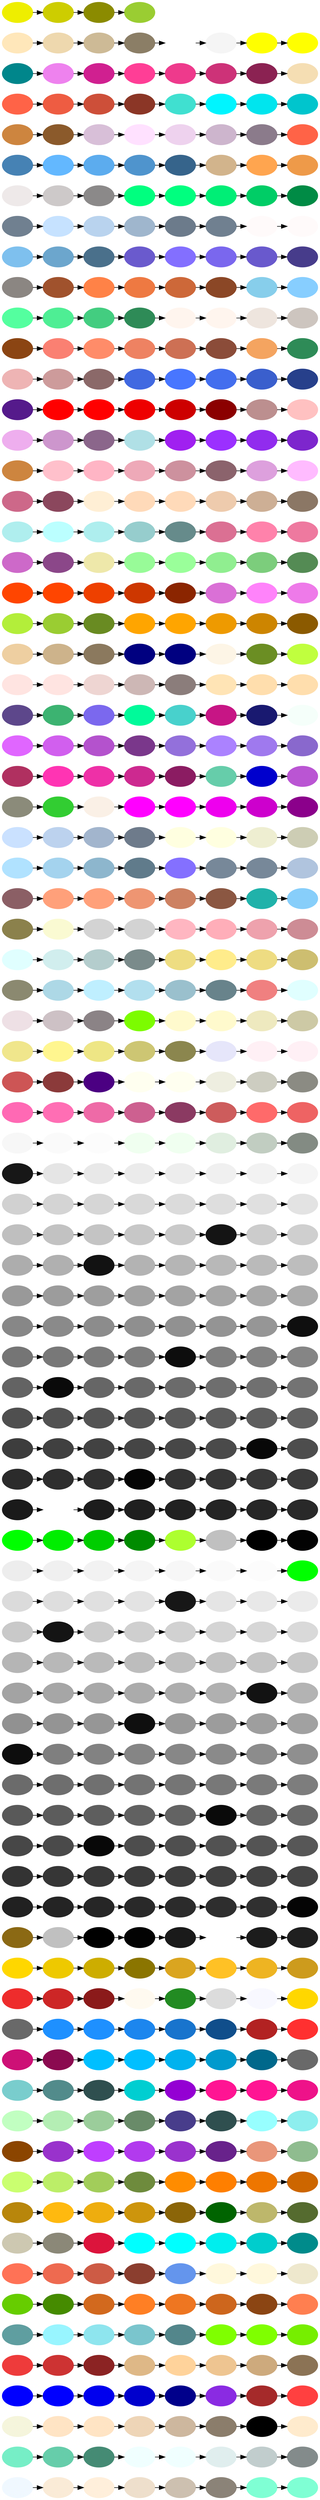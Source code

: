 digraph "colors" {
	graph [	rankdir = LR,
		ranksep = "0.25" ];
	node [	label = "\N",
		width = "0.75",
		height = "0.5",
		style = filled ];
	graph [lp= "279,0"];
	graph [bb= "0,0,558,4410"];
	node1 [label="", height="0.50", tip=aliceblue, color=aliceblue, pos="27,18"];
	node2 [label="", height="0.50", tip=antiquewhite, color=antiquewhite, pos="99,18"];
	node3 [label="", height="0.50", tip=antiquewhite1, color=antiquewhite1, pos="171,18"];
	node4 [label="", height="0.50", tip=antiquewhite2, color=antiquewhite2, pos="243,18"];
	node5 [label="", height="0.50", tip=antiquewhite3, color=antiquewhite3, pos="315,18"];
	node6 [label="", height="0.50", tip=antiquewhite4, color=antiquewhite4, pos="387,18"];
	node7 [label="", height="0.50", tip=aquamarine, color=aquamarine, pos="459,18"];
	node8 [label="", height="0.50", tip=aquamarine1, color=aquamarine1, pos="531,18"];
	node9 [label="", height="0.50", tip=aquamarine2, color=aquamarine2, pos="27,72"];
	node10 [label="", height="0.50", tip=aquamarine3, color=aquamarine3, pos="99,72"];
	node11 [label="", height="0.50", tip=aquamarine4, color=aquamarine4, pos="171,72"];
	node12 [label="", height="0.50", tip=azure, color=azure, pos="243,72"];
	node13 [label="", height="0.50", tip=azure1, color=azure1, pos="315,72"];
	node14 [label="", height="0.50", tip=azure2, color=azure2, pos="387,72"];
	node15 [label="", height="0.50", tip=azure3, color=azure3, pos="459,72"];
	node16 [label="", height="0.50", tip=azure4, color=azure4, pos="531,72"];
	node17 [label="", height="0.50", tip=beige, color=beige, pos="27,126"];
	node18 [label="", height="0.50", tip=bisque, color=bisque, pos="99,126"];
	node19 [label="", height="0.50", tip=bisque1, color=bisque1, pos="171,126"];
	node20 [label="", height="0.50", tip=bisque2, color=bisque2, pos="243,126"];
	node21 [label="", height="0.50", tip=bisque3, color=bisque3, pos="315,126"];
	node22 [label="", height="0.50", tip=bisque4, color=bisque4, pos="387,126"];
	node23 [label="", height="0.50", tip=black, color=black, pos="459,126"];
	node24 [label="", height="0.50", tip=blanchedalmond, color=blanchedalmond, pos="531,126"];
	node25 [label="", height="0.50", tip=blue, color=blue, pos="27,180"];
	node26 [label="", height="0.50", tip=blue1, color=blue1, pos="99,180"];
	node27 [label="", height="0.50", tip=blue2, color=blue2, pos="171,180"];
	node28 [label="", height="0.50", tip=blue3, color=blue3, pos="243,180"];
	node29 [label="", height="0.50", tip=blue4, color=blue4, pos="315,180"];
	node30 [label="", height="0.50", tip=blueviolet, color=blueviolet, pos="387,180"];
	node31 [label="", height="0.50", tip=brown, color=brown, pos="459,180"];
	node32 [label="", height="0.50", tip=brown1, color=brown1, pos="531,180"];
	node33 [label="", height="0.50", tip=brown2, color=brown2, pos="27,234"];
	node34 [label="", height="0.50", tip=brown3, color=brown3, pos="99,234"];
	node35 [label="", height="0.50", tip=brown4, color=brown4, pos="171,234"];
	node36 [label="", height="0.50", tip=burlywood, color=burlywood, pos="243,234"];
	node37 [label="", height="0.50", tip=burlywood1, color=burlywood1, pos="315,234"];
	node38 [label="", height="0.50", tip=burlywood2, color=burlywood2, pos="387,234"];
	node39 [label="", height="0.50", tip=burlywood3, color=burlywood3, pos="459,234"];
	node40 [label="", height="0.50", tip=burlywood4, color=burlywood4, pos="531,234"];
	node41 [label="", height="0.50", tip=cadetblue, color=cadetblue, pos="27,288"];
	node42 [label="", height="0.50", tip=cadetblue1, color=cadetblue1, pos="99,288"];
	node43 [label="", height="0.50", tip=cadetblue2, color=cadetblue2, pos="171,288"];
	node44 [label="", height="0.50", tip=cadetblue3, color=cadetblue3, pos="243,288"];
	node45 [label="", height="0.50", tip=cadetblue4, color=cadetblue4, pos="315,288"];
	node46 [label="", height="0.50", tip=chartreuse, color=chartreuse, pos="387,288"];
	node47 [label="", height="0.50", tip=chartreuse1, color=chartreuse1, pos="459,288"];
	node48 [label="", height="0.50", tip=chartreuse2, color=chartreuse2, pos="531,288"];
	node49 [label="", height="0.50", tip=chartreuse3, color=chartreuse3, pos="27,342"];
	node50 [label="", height="0.50", tip=chartreuse4, color=chartreuse4, pos="99,342"];
	node51 [label="", height="0.50", tip=chocolate, color=chocolate, pos="171,342"];
	node52 [label="", height="0.50", tip=chocolate1, color=chocolate1, pos="243,342"];
	node53 [label="", height="0.50", tip=chocolate2, color=chocolate2, pos="315,342"];
	node54 [label="", height="0.50", tip=chocolate3, color=chocolate3, pos="387,342"];
	node55 [label="", height="0.50", tip=chocolate4, color=chocolate4, pos="459,342"];
	node56 [label="", height="0.50", tip=coral, color=coral, pos="531,342"];
	node57 [label="", height="0.50", tip=coral1, color=coral1, pos="27,396"];
	node58 [label="", height="0.50", tip=coral2, color=coral2, pos="99,396"];
	node59 [label="", height="0.50", tip=coral3, color=coral3, pos="171,396"];
	node60 [label="", height="0.50", tip=coral4, color=coral4, pos="243,396"];
	node61 [label="", height="0.50", tip=cornflowerblue, color=cornflowerblue, pos="315,396"];
	node62 [label="", height="0.50", tip=cornsilk, color=cornsilk, pos="387,396"];
	node63 [label="", height="0.50", tip=cornsilk1, color=cornsilk1, pos="459,396"];
	node64 [label="", height="0.50", tip=cornsilk2, color=cornsilk2, pos="531,396"];
	node65 [label="", height="0.50", tip=cornsilk3, color=cornsilk3, pos="27,450"];
	node66 [label="", height="0.50", tip=cornsilk4, color=cornsilk4, pos="99,450"];
	node67 [label="", height="0.50", tip=crimson, color=crimson, pos="171,450"];
	node68 [label="", height="0.50", tip=cyan, color=cyan, pos="243,450"];
	node69 [label="", height="0.50", tip=cyan1, color=cyan1, pos="315,450"];
	node70 [label="", height="0.50", tip=cyan2, color=cyan2, pos="387,450"];
	node71 [label="", height="0.50", tip=cyan3, color=cyan3, pos="459,450"];
	node72 [label="", height="0.50", tip=cyan4, color=cyan4, pos="531,450"];
	node73 [label="", height="0.50", tip=darkgoldenrod, color=darkgoldenrod, pos="27,504"];
	node74 [label="", height="0.50", tip=darkgoldenrod1, color=darkgoldenrod1, pos="99,504"];
	node75 [label="", height="0.50", tip=darkgoldenrod2, color=darkgoldenrod2, pos="171,504"];
	node76 [label="", height="0.50", tip=darkgoldenrod3, color=darkgoldenrod3, pos="243,504"];
	node77 [label="", height="0.50", tip=darkgoldenrod4, color=darkgoldenrod4, pos="315,504"];
	node78 [label="", height="0.50", tip=darkgreen, color=darkgreen, pos="387,504"];
	node79 [label="", height="0.50", tip=darkkhaki, color=darkkhaki, pos="459,504"];
	node80 [label="", height="0.50", tip=darkolivegreen, color=darkolivegreen, pos="531,504"];
	node81 [label="", height="0.50", tip=darkolivegreen1, color=darkolivegreen1, pos="27,558"];
	node82 [label="", height="0.50", tip=darkolivegreen2, color=darkolivegreen2, pos="99,558"];
	node83 [label="", height="0.50", tip=darkolivegreen3, color=darkolivegreen3, pos="171,558"];
	node84 [label="", height="0.50", tip=darkolivegreen4, color=darkolivegreen4, pos="243,558"];
	node85 [label="", height="0.50", tip=darkorange, color=darkorange, pos="315,558"];
	node86 [label="", height="0.50", tip=darkorange1, color=darkorange1, pos="387,558"];
	node87 [label="", height="0.50", tip=darkorange2, color=darkorange2, pos="459,558"];
	node88 [label="", height="0.50", tip=darkorange3, color=darkorange3, pos="531,558"];
	node89 [label="", height="0.50", tip=darkorange4, color=darkorange4, pos="27,612"];
	node90 [label="", height="0.50", tip=darkorchid, color=darkorchid, pos="99,612"];
	node91 [label="", height="0.50", tip=darkorchid1, color=darkorchid1, pos="171,612"];
	node92 [label="", height="0.50", tip=darkorchid2, color=darkorchid2, pos="243,612"];
	node93 [label="", height="0.50", tip=darkorchid3, color=darkorchid3, pos="315,612"];
	node94 [label="", height="0.50", tip=darkorchid4, color=darkorchid4, pos="387,612"];
	node95 [label="", height="0.50", tip=darksalmon, color=darksalmon, pos="459,612"];
	node96 [label="", height="0.50", tip=darkseagreen, color=darkseagreen, pos="531,612"];
	node97 [label="", height="0.50", tip=darkseagreen1, color=darkseagreen1, pos="27,666"];
	node98 [label="", height="0.50", tip=darkseagreen2, color=darkseagreen2, pos="99,666"];
	node99 [label="", height="0.50", tip=darkseagreen3, color=darkseagreen3, pos="171,666"];
	node100 [label="", height="0.50", tip=darkseagreen4, color=darkseagreen4, pos="243,666"];
	node101 [label="", height="0.50", tip=darkslateblue, color=darkslateblue, pos="315,666"];
	node102 [label="", height="0.50", tip=darkslategray, color=darkslategray, pos="387,666"];
	node103 [label="", height="0.50", tip=darkslategray1, color=darkslategray1, pos="459,666"];
	node104 [label="", height="0.50", tip=darkslategray2, color=darkslategray2, pos="531,666"];
	node105 [label="", height="0.50", tip=darkslategray3, color=darkslategray3, pos="27,720"];
	node106 [label="", height="0.50", tip=darkslategray4, color=darkslategray4, pos="99,720"];
	node107 [label="", height="0.50", tip=darkslategrey, color=darkslategrey, pos="171,720"];
	node108 [label="", height="0.50", tip=darkturquoise, color=darkturquoise, pos="243,720"];
	node109 [label="", height="0.50", tip=darkviolet, color=darkviolet, pos="315,720"];
	node110 [label="", height="0.50", tip=deeppink, color=deeppink, pos="387,720"];
	node111 [label="", height="0.50", tip=deeppink1, color=deeppink1, pos="459,720"];
	node112 [label="", height="0.50", tip=deeppink2, color=deeppink2, pos="531,720"];
	node113 [label="", height="0.50", tip=deeppink3, color=deeppink3, pos="27,774"];
	node114 [label="", height="0.50", tip=deeppink4, color=deeppink4, pos="99,774"];
	node115 [label="", height="0.50", tip=deepskyblue, color=deepskyblue, pos="171,774"];
	node116 [label="", height="0.50", tip=deepskyblue1, color=deepskyblue1, pos="243,774"];
	node117 [label="", height="0.50", tip=deepskyblue2, color=deepskyblue2, pos="315,774"];
	node118 [label="", height="0.50", tip=deepskyblue3, color=deepskyblue3, pos="387,774"];
	node119 [label="", height="0.50", tip=deepskyblue4, color=deepskyblue4, pos="459,774"];
	node120 [label="", height="0.50", tip=dimgray, color=dimgray, pos="531,774"];
	node121 [label="", height="0.50", tip=dimgrey, color=dimgrey, pos="27,828"];
	node122 [label="", height="0.50", tip=dodgerblue, color=dodgerblue, pos="99,828"];
	node123 [label="", height="0.50", tip=dodgerblue1, color=dodgerblue1, pos="171,828"];
	node124 [label="", height="0.50", tip=dodgerblue2, color=dodgerblue2, pos="243,828"];
	node125 [label="", height="0.50", tip=dodgerblue3, color=dodgerblue3, pos="315,828"];
	node126 [label="", height="0.50", tip=dodgerblue4, color=dodgerblue4, pos="387,828"];
	node127 [label="", height="0.50", tip=firebrick, color=firebrick, pos="459,828"];
	node128 [label="", height="0.50", tip=firebrick1, color=firebrick1, pos="531,828"];
	node129 [label="", height="0.50", tip=firebrick2, color=firebrick2, pos="27,882"];
	node130 [label="", height="0.50", tip=firebrick3, color=firebrick3, pos="99,882"];
	node131 [label="", height="0.50", tip=firebrick4, color=firebrick4, pos="171,882"];
	node132 [label="", height="0.50", tip=floralwhite, color=floralwhite, pos="243,882"];
	node133 [label="", height="0.50", tip=forestgreen, color=forestgreen, pos="315,882"];
	node134 [label="", height="0.50", tip=gainsboro, color=gainsboro, pos="387,882"];
	node135 [label="", height="0.50", tip=ghostwhite, color=ghostwhite, pos="459,882"];
	node136 [label="", height="0.50", tip=gold, color=gold, pos="531,882"];
	node137 [label="", height="0.50", tip=gold1, color=gold1, pos="27,936"];
	node138 [label="", height="0.50", tip=gold2, color=gold2, pos="99,936"];
	node139 [label="", height="0.50", tip=gold3, color=gold3, pos="171,936"];
	node140 [label="", height="0.50", tip=gold4, color=gold4, pos="243,936"];
	node141 [label="", height="0.50", tip=goldenrod, color=goldenrod, pos="315,936"];
	node142 [label="", height="0.50", tip=goldenrod1, color=goldenrod1, pos="387,936"];
	node143 [label="", height="0.50", tip=goldenrod2, color=goldenrod2, pos="459,936"];
	node144 [label="", height="0.50", tip=goldenrod3, color=goldenrod3, pos="531,936"];
	node145 [label="", height="0.50", tip=goldenrod4, color=goldenrod4, pos="27,990"];
	node146 [label="", height="0.50", tip=gray, color=gray, pos="99,990"];
	node147 [label="", height="0.50", tip=gray0, color=gray0, pos="171,990"];
	node148 [label="", height="0.50", tip=gray1, color=gray1, pos="243,990"];
	node149 [label="", height="0.50", tip=gray10, color=gray10, pos="315,990"];
	node150 [label="", height="0.50", tip=gray100, color=gray100, pos="387,990"];
	node151 [label="", height="0.50", tip=gray11, color=gray11, pos="459,990"];
	node152 [label="", height="0.50", tip=gray12, color=gray12, pos="531,990"];
	node153 [label="", height="0.50", tip=gray13, color=gray13, pos="27,1044"];
	node154 [label="", height="0.50", tip=gray14, color=gray14, pos="99,1044"];
	node155 [label="", height="0.50", tip=gray15, color=gray15, pos="171,1044"];
	node156 [label="", height="0.50", tip=gray16, color=gray16, pos="243,1044"];
	node157 [label="", height="0.50", tip=gray17, color=gray17, pos="315,1044"];
	node158 [label="", height="0.50", tip=gray18, color=gray18, pos="387,1044"];
	node159 [label="", height="0.50", tip=gray19, color=gray19, pos="459,1044"];
	node160 [label="", height="0.50", tip=gray2, color=gray2, pos="531,1044"];
	node161 [label="", height="0.50", tip=gray20, color=gray20, pos="27,1098"];
	node162 [label="", height="0.50", tip=gray21, color=gray21, pos="99,1098"];
	node163 [label="", height="0.50", tip=gray22, color=gray22, pos="171,1098"];
	node164 [label="", height="0.50", tip=gray23, color=gray23, pos="243,1098"];
	node165 [label="", height="0.50", tip=gray24, color=gray24, pos="315,1098"];
	node166 [label="", height="0.50", tip=gray25, color=gray25, pos="387,1098"];
	node167 [label="", height="0.50", tip=gray26, color=gray26, pos="459,1098"];
	node168 [label="", height="0.50", tip=gray27, color=gray27, pos="531,1098"];
	node169 [label="", height="0.50", tip=gray28, color=gray28, pos="27,1152"];
	node170 [label="", height="0.50", tip=gray29, color=gray29, pos="99,1152"];
	node171 [label="", height="0.50", tip=gray3, color=gray3, pos="171,1152"];
	node172 [label="", height="0.50", tip=gray30, color=gray30, pos="243,1152"];
	node173 [label="", height="0.50", tip=gray31, color=gray31, pos="315,1152"];
	node174 [label="", height="0.50", tip=gray32, color=gray32, pos="387,1152"];
	node175 [label="", height="0.50", tip=gray33, color=gray33, pos="459,1152"];
	node176 [label="", height="0.50", tip=gray34, color=gray34, pos="531,1152"];
	node177 [label="", height="0.50", tip=gray35, color=gray35, pos="27,1206"];
	node178 [label="", height="0.50", tip=gray36, color=gray36, pos="99,1206"];
	node179 [label="", height="0.50", tip=gray37, color=gray37, pos="171,1206"];
	node180 [label="", height="0.50", tip=gray38, color=gray38, pos="243,1206"];
	node181 [label="", height="0.50", tip=gray39, color=gray39, pos="315,1206"];
	node182 [label="", height="0.50", tip=gray4, color=gray4, pos="387,1206"];
	node183 [label="", height="0.50", tip=gray40, color=gray40, pos="459,1206"];
	node184 [label="", height="0.50", tip=gray41, color=gray41, pos="531,1206"];
	node185 [label="", height="0.50", tip=gray42, color=gray42, pos="27,1260"];
	node186 [label="", height="0.50", tip=gray43, color=gray43, pos="99,1260"];
	node187 [label="", height="0.50", tip=gray44, color=gray44, pos="171,1260"];
	node188 [label="", height="0.50", tip=gray45, color=gray45, pos="243,1260"];
	node189 [label="", height="0.50", tip=gray46, color=gray46, pos="315,1260"];
	node190 [label="", height="0.50", tip=gray47, color=gray47, pos="387,1260"];
	node191 [label="", height="0.50", tip=gray48, color=gray48, pos="459,1260"];
	node192 [label="", height="0.50", tip=gray49, color=gray49, pos="531,1260"];
	node193 [label="", height="0.50", tip=gray5, color=gray5, pos="27,1314"];
	node194 [label="", height="0.50", tip=gray50, color=gray50, pos="99,1314"];
	node195 [label="", height="0.50", tip=gray51, color=gray51, pos="171,1314"];
	node196 [label="", height="0.50", tip=gray52, color=gray52, pos="243,1314"];
	node197 [label="", height="0.50", tip=gray53, color=gray53, pos="315,1314"];
	node198 [label="", height="0.50", tip=gray54, color=gray54, pos="387,1314"];
	node199 [label="", height="0.50", tip=gray55, color=gray55, pos="459,1314"];
	node200 [label="", height="0.50", tip=gray56, color=gray56, pos="531,1314"];
	node201 [label="", height="0.50", tip=gray57, color=gray57, pos="27,1368"];
	node202 [label="", height="0.50", tip=gray58, color=gray58, pos="99,1368"];
	node203 [label="", height="0.50", tip=gray59, color=gray59, pos="171,1368"];
	node204 [label="", height="0.50", tip=gray6, color=gray6, pos="243,1368"];
	node205 [label="", height="0.50", tip=gray60, color=gray60, pos="315,1368"];
	node206 [label="", height="0.50", tip=gray61, color=gray61, pos="387,1368"];
	node207 [label="", height="0.50", tip=gray62, color=gray62, pos="459,1368"];
	node208 [label="", height="0.50", tip=gray63, color=gray63, pos="531,1368"];
	node209 [label="", height="0.50", tip=gray64, color=gray64, pos="27,1422"];
	node210 [label="", height="0.50", tip=gray65, color=gray65, pos="99,1422"];
	node211 [label="", height="0.50", tip=gray66, color=gray66, pos="171,1422"];
	node212 [label="", height="0.50", tip=gray67, color=gray67, pos="243,1422"];
	node213 [label="", height="0.50", tip=gray68, color=gray68, pos="315,1422"];
	node214 [label="", height="0.50", tip=gray69, color=gray69, pos="387,1422"];
	node215 [label="", height="0.50", tip=gray7, color=gray7, pos="459,1422"];
	node216 [label="", height="0.50", tip=gray70, color=gray70, pos="531,1422"];
	node217 [label="", height="0.50", tip=gray71, color=gray71, pos="27,1476"];
	node218 [label="", height="0.50", tip=gray72, color=gray72, pos="99,1476"];
	node219 [label="", height="0.50", tip=gray73, color=gray73, pos="171,1476"];
	node220 [label="", height="0.50", tip=gray74, color=gray74, pos="243,1476"];
	node221 [label="", height="0.50", tip=gray75, color=gray75, pos="315,1476"];
	node222 [label="", height="0.50", tip=gray76, color=gray76, pos="387,1476"];
	node223 [label="", height="0.50", tip=gray77, color=gray77, pos="459,1476"];
	node224 [label="", height="0.50", tip=gray78, color=gray78, pos="531,1476"];
	node225 [label="", height="0.50", tip=gray79, color=gray79, pos="27,1530"];
	node226 [label="", height="0.50", tip=gray8, color=gray8, pos="99,1530"];
	node227 [label="", height="0.50", tip=gray80, color=gray80, pos="171,1530"];
	node228 [label="", height="0.50", tip=gray81, color=gray81, pos="243,1530"];
	node229 [label="", height="0.50", tip=gray82, color=gray82, pos="315,1530"];
	node230 [label="", height="0.50", tip=gray83, color=gray83, pos="387,1530"];
	node231 [label="", height="0.50", tip=gray84, color=gray84, pos="459,1530"];
	node232 [label="", height="0.50", tip=gray85, color=gray85, pos="531,1530"];
	node233 [label="", height="0.50", tip=gray86, color=gray86, pos="27,1584"];
	node234 [label="", height="0.50", tip=gray87, color=gray87, pos="99,1584"];
	node235 [label="", height="0.50", tip=gray88, color=gray88, pos="171,1584"];
	node236 [label="", height="0.50", tip=gray89, color=gray89, pos="243,1584"];
	node237 [label="", height="0.50", tip=gray9, color=gray9, pos="315,1584"];
	node238 [label="", height="0.50", tip=gray90, color=gray90, pos="387,1584"];
	node239 [label="", height="0.50", tip=gray91, color=gray91, pos="459,1584"];
	node240 [label="", height="0.50", tip=gray92, color=gray92, pos="531,1584"];
	node241 [label="", height="0.50", tip=gray93, color=gray93, pos="27,1638"];
	node242 [label="", height="0.50", tip=gray94, color=gray94, pos="99,1638"];
	node243 [label="", height="0.50", tip=gray95, color=gray95, pos="171,1638"];
	node244 [label="", height="0.50", tip=gray96, color=gray96, pos="243,1638"];
	node245 [label="", height="0.50", tip=gray97, color=gray97, pos="315,1638"];
	node246 [label="", height="0.50", tip=gray98, color=gray98, pos="387,1638"];
	node247 [label="", height="0.50", tip=gray99, color=gray99, pos="459,1638"];
	node248 [label="", height="0.50", tip=green, color=green, pos="531,1638"];
	node249 [label="", height="0.50", tip=green1, color=green1, pos="27,1692"];
	node250 [label="", height="0.50", tip=green2, color=green2, pos="99,1692"];
	node251 [label="", height="0.50", tip=green3, color=green3, pos="171,1692"];
	node252 [label="", height="0.50", tip=green4, color=green4, pos="243,1692"];
	node253 [label="", height="0.50", tip=greenyellow, color=greenyellow, pos="315,1692"];
	node254 [label="", height="0.50", tip=grey, color=grey, pos="387,1692"];
	node255 [label="", height="0.50", tip=grey0, color=grey0, pos="459,1692"];
	node256 [label="", height="0.50", tip=grey1, color=grey1, pos="531,1692"];
	node257 [label="", height="0.50", tip=grey10, color=grey10, pos="27,1746"];
	node258 [label="", height="0.50", tip=grey100, color=grey100, pos="99,1746"];
	node259 [label="", height="0.50", tip=grey11, color=grey11, pos="171,1746"];
	node260 [label="", height="0.50", tip=grey12, color=grey12, pos="243,1746"];
	node261 [label="", height="0.50", tip=grey13, color=grey13, pos="315,1746"];
	node262 [label="", height="0.50", tip=grey14, color=grey14, pos="387,1746"];
	node263 [label="", height="0.50", tip=grey15, color=grey15, pos="459,1746"];
	node264 [label="", height="0.50", tip=grey16, color=grey16, pos="531,1746"];
	node265 [label="", height="0.50", tip=grey17, color=grey17, pos="27,1800"];
	node266 [label="", height="0.50", tip=grey18, color=grey18, pos="99,1800"];
	node267 [label="", height="0.50", tip=grey19, color=grey19, pos="171,1800"];
	node268 [label="", height="0.50", tip=grey2, color=grey2, pos="243,1800"];
	node269 [label="", height="0.50", tip=grey20, color=grey20, pos="315,1800"];
	node270 [label="", height="0.50", tip=grey21, color=grey21, pos="387,1800"];
	node271 [label="", height="0.50", tip=grey22, color=grey22, pos="459,1800"];
	node272 [label="", height="0.50", tip=grey23, color=grey23, pos="531,1800"];
	node273 [label="", height="0.50", tip=grey24, color=grey24, pos="27,1854"];
	node274 [label="", height="0.50", tip=grey25, color=grey25, pos="99,1854"];
	node275 [label="", height="0.50", tip=grey26, color=grey26, pos="171,1854"];
	node276 [label="", height="0.50", tip=grey27, color=grey27, pos="243,1854"];
	node277 [label="", height="0.50", tip=grey28, color=grey28, pos="315,1854"];
	node278 [label="", height="0.50", tip=grey29, color=grey29, pos="387,1854"];
	node279 [label="", height="0.50", tip=grey3, color=grey3, pos="459,1854"];
	node280 [label="", height="0.50", tip=grey30, color=grey30, pos="531,1854"];
	node281 [label="", height="0.50", tip=grey31, color=grey31, pos="27,1908"];
	node282 [label="", height="0.50", tip=grey32, color=grey32, pos="99,1908"];
	node283 [label="", height="0.50", tip=grey33, color=grey33, pos="171,1908"];
	node284 [label="", height="0.50", tip=grey34, color=grey34, pos="243,1908"];
	node285 [label="", height="0.50", tip=grey35, color=grey35, pos="315,1908"];
	node286 [label="", height="0.50", tip=grey36, color=grey36, pos="387,1908"];
	node287 [label="", height="0.50", tip=grey37, color=grey37, pos="459,1908"];
	node288 [label="", height="0.50", tip=grey38, color=grey38, pos="531,1908"];
	node289 [label="", height="0.50", tip=grey39, color=grey39, pos="27,1962"];
	node290 [label="", height="0.50", tip=grey4, color=grey4, pos="99,1962"];
	node291 [label="", height="0.50", tip=grey40, color=grey40, pos="171,1962"];
	node292 [label="", height="0.50", tip=grey41, color=grey41, pos="243,1962"];
	node293 [label="", height="0.50", tip=grey42, color=grey42, pos="315,1962"];
	node294 [label="", height="0.50", tip=grey43, color=grey43, pos="387,1962"];
	node295 [label="", height="0.50", tip=grey44, color=grey44, pos="459,1962"];
	node296 [label="", height="0.50", tip=grey45, color=grey45, pos="531,1962"];
	node297 [label="", height="0.50", tip=grey46, color=grey46, pos="27,2016"];
	node298 [label="", height="0.50", tip=grey47, color=grey47, pos="99,2016"];
	node299 [label="", height="0.50", tip=grey48, color=grey48, pos="171,2016"];
	node300 [label="", height="0.50", tip=grey49, color=grey49, pos="243,2016"];
	node301 [label="", height="0.50", tip=grey5, color=grey5, pos="315,2016"];
	node302 [label="", height="0.50", tip=grey50, color=grey50, pos="387,2016"];
	node303 [label="", height="0.50", tip=grey51, color=grey51, pos="459,2016"];
	node304 [label="", height="0.50", tip=grey52, color=grey52, pos="531,2016"];
	node305 [label="", height="0.50", tip=grey53, color=grey53, pos="27,2070"];
	node306 [label="", height="0.50", tip=grey54, color=grey54, pos="99,2070"];
	node307 [label="", height="0.50", tip=grey55, color=grey55, pos="171,2070"];
	node308 [label="", height="0.50", tip=grey56, color=grey56, pos="243,2070"];
	node309 [label="", height="0.50", tip=grey57, color=grey57, pos="315,2070"];
	node310 [label="", height="0.50", tip=grey58, color=grey58, pos="387,2070"];
	node311 [label="", height="0.50", tip=grey59, color=grey59, pos="459,2070"];
	node312 [label="", height="0.50", tip=grey6, color=grey6, pos="531,2070"];
	node313 [label="", height="0.50", tip=grey60, color=grey60, pos="27,2124"];
	node314 [label="", height="0.50", tip=grey61, color=grey61, pos="99,2124"];
	node315 [label="", height="0.50", tip=grey62, color=grey62, pos="171,2124"];
	node316 [label="", height="0.50", tip=grey63, color=grey63, pos="243,2124"];
	node317 [label="", height="0.50", tip=grey64, color=grey64, pos="315,2124"];
	node318 [label="", height="0.50", tip=grey65, color=grey65, pos="387,2124"];
	node319 [label="", height="0.50", tip=grey66, color=grey66, pos="459,2124"];
	node320 [label="", height="0.50", tip=grey67, color=grey67, pos="531,2124"];
	node321 [label="", height="0.50", tip=grey68, color=grey68, pos="27,2178"];
	node322 [label="", height="0.50", tip=grey69, color=grey69, pos="99,2178"];
	node323 [label="", height="0.50", tip=grey7, color=grey7, pos="171,2178"];
	node324 [label="", height="0.50", tip=grey70, color=grey70, pos="243,2178"];
	node325 [label="", height="0.50", tip=grey71, color=grey71, pos="315,2178"];
	node326 [label="", height="0.50", tip=grey72, color=grey72, pos="387,2178"];
	node327 [label="", height="0.50", tip=grey73, color=grey73, pos="459,2178"];
	node328 [label="", height="0.50", tip=grey74, color=grey74, pos="531,2178"];
	node329 [label="", height="0.50", tip=grey75, color=grey75, pos="27,2232"];
	node330 [label="", height="0.50", tip=grey76, color=grey76, pos="99,2232"];
	node331 [label="", height="0.50", tip=grey77, color=grey77, pos="171,2232"];
	node332 [label="", height="0.50", tip=grey78, color=grey78, pos="243,2232"];
	node333 [label="", height="0.50", tip=grey79, color=grey79, pos="315,2232"];
	node334 [label="", height="0.50", tip=grey8, color=grey8, pos="387,2232"];
	node335 [label="", height="0.50", tip=grey80, color=grey80, pos="459,2232"];
	node336 [label="", height="0.50", tip=grey81, color=grey81, pos="531,2232"];
	node337 [label="", height="0.50", tip=grey82, color=grey82, pos="27,2286"];
	node338 [label="", height="0.50", tip=grey83, color=grey83, pos="99,2286"];
	node339 [label="", height="0.50", tip=grey84, color=grey84, pos="171,2286"];
	node340 [label="", height="0.50", tip=grey85, color=grey85, pos="243,2286"];
	node341 [label="", height="0.50", tip=grey86, color=grey86, pos="315,2286"];
	node342 [label="", height="0.50", tip=grey87, color=grey87, pos="387,2286"];
	node343 [label="", height="0.50", tip=grey88, color=grey88, pos="459,2286"];
	node344 [label="", height="0.50", tip=grey89, color=grey89, pos="531,2286"];
	node345 [label="", height="0.50", tip=grey9, color=grey9, pos="27,2340"];
	node346 [label="", height="0.50", tip=grey90, color=grey90, pos="99,2340"];
	node347 [label="", height="0.50", tip=grey91, color=grey91, pos="171,2340"];
	node348 [label="", height="0.50", tip=grey92, color=grey92, pos="243,2340"];
	node349 [label="", height="0.50", tip=grey93, color=grey93, pos="315,2340"];
	node350 [label="", height="0.50", tip=grey94, color=grey94, pos="387,2340"];
	node351 [label="", height="0.50", tip=grey95, color=grey95, pos="459,2340"];
	node352 [label="", height="0.50", tip=grey96, color=grey96, pos="531,2340"];
	node353 [label="", height="0.50", tip=grey97, color=grey97, pos="27,2394"];
	node354 [label="", height="0.50", tip=grey98, color=grey98, pos="99,2394"];
	node355 [label="", height="0.50", tip=grey99, color=grey99, pos="171,2394"];
	node356 [label="", height="0.50", tip=honeydew, color=honeydew, pos="243,2394"];
	node357 [label="", height="0.50", tip=honeydew1, color=honeydew1, pos="315,2394"];
	node358 [label="", height="0.50", tip=honeydew2, color=honeydew2, pos="387,2394"];
	node359 [label="", height="0.50", tip=honeydew3, color=honeydew3, pos="459,2394"];
	node360 [label="", height="0.50", tip=honeydew4, color=honeydew4, pos="531,2394"];
	node361 [label="", height="0.50", tip=hotpink, color=hotpink, pos="27,2448"];
	node362 [label="", height="0.50", tip=hotpink1, color=hotpink1, pos="99,2448"];
	node363 [label="", height="0.50", tip=hotpink2, color=hotpink2, pos="171,2448"];
	node364 [label="", height="0.50", tip=hotpink3, color=hotpink3, pos="243,2448"];
	node365 [label="", height="0.50", tip=hotpink4, color=hotpink4, pos="315,2448"];
	node366 [label="", height="0.50", tip=indianred, color=indianred, pos="387,2448"];
	node367 [label="", height="0.50", tip=indianred1, color=indianred1, pos="459,2448"];
	node368 [label="", height="0.50", tip=indianred2, color=indianred2, pos="531,2448"];
	node369 [label="", height="0.50", tip=indianred3, color=indianred3, pos="27,2502"];
	node370 [label="", height="0.50", tip=indianred4, color=indianred4, pos="99,2502"];
	node371 [label="", height="0.50", tip=indigo, color=indigo, pos="171,2502"];
	node372 [label="", height="0.50", tip=ivory, color=ivory, pos="243,2502"];
	node373 [label="", height="0.50", tip=ivory1, color=ivory1, pos="315,2502"];
	node374 [label="", height="0.50", tip=ivory2, color=ivory2, pos="387,2502"];
	node375 [label="", height="0.50", tip=ivory3, color=ivory3, pos="459,2502"];
	node376 [label="", height="0.50", tip=ivory4, color=ivory4, pos="531,2502"];
	node377 [label="", height="0.50", tip=khaki, color=khaki, pos="27,2556"];
	node378 [label="", height="0.50", tip=khaki1, color=khaki1, pos="99,2556"];
	node379 [label="", height="0.50", tip=khaki2, color=khaki2, pos="171,2556"];
	node380 [label="", height="0.50", tip=khaki3, color=khaki3, pos="243,2556"];
	node381 [label="", height="0.50", tip=khaki4, color=khaki4, pos="315,2556"];
	node382 [label="", height="0.50", tip=lavender, color=lavender, pos="387,2556"];
	node383 [label="", height="0.50", tip=lavenderblush, color=lavenderblush, pos="459,2556"];
	node384 [label="", height="0.50", tip=lavenderblush1, color=lavenderblush1, pos="531,2556"];
	node385 [label="", height="0.50", tip=lavenderblush2, color=lavenderblush2, pos="27,2610"];
	node386 [label="", height="0.50", tip=lavenderblush3, color=lavenderblush3, pos="99,2610"];
	node387 [label="", height="0.50", tip=lavenderblush4, color=lavenderblush4, pos="171,2610"];
	node388 [label="", height="0.50", tip=lawngreen, color=lawngreen, pos="243,2610"];
	node389 [label="", height="0.50", tip=lemonchiffon, color=lemonchiffon, pos="315,2610"];
	node390 [label="", height="0.50", tip=lemonchiffon1, color=lemonchiffon1, pos="387,2610"];
	node391 [label="", height="0.50", tip=lemonchiffon2, color=lemonchiffon2, pos="459,2610"];
	node392 [label="", height="0.50", tip=lemonchiffon3, color=lemonchiffon3, pos="531,2610"];
	node393 [label="", height="0.50", tip=lemonchiffon4, color=lemonchiffon4, pos="27,2664"];
	node394 [label="", height="0.50", tip=lightblue, color=lightblue, pos="99,2664"];
	node395 [label="", height="0.50", tip=lightblue1, color=lightblue1, pos="171,2664"];
	node396 [label="", height="0.50", tip=lightblue2, color=lightblue2, pos="243,2664"];
	node397 [label="", height="0.50", tip=lightblue3, color=lightblue3, pos="315,2664"];
	node398 [label="", height="0.50", tip=lightblue4, color=lightblue4, pos="387,2664"];
	node399 [label="", height="0.50", tip=lightcoral, color=lightcoral, pos="459,2664"];
	node400 [label="", height="0.50", tip=lightcyan, color=lightcyan, pos="531,2664"];
	node401 [label="", height="0.50", tip=lightcyan1, color=lightcyan1, pos="27,2718"];
	node402 [label="", height="0.50", tip=lightcyan2, color=lightcyan2, pos="99,2718"];
	node403 [label="", height="0.50", tip=lightcyan3, color=lightcyan3, pos="171,2718"];
	node404 [label="", height="0.50", tip=lightcyan4, color=lightcyan4, pos="243,2718"];
	node405 [label="", height="0.50", tip=lightgoldenrod, color=lightgoldenrod, pos="315,2718"];
	node406 [label="", height="0.50", tip=lightgoldenrod1, color=lightgoldenrod1, pos="387,2718"];
	node407 [label="", height="0.50", tip=lightgoldenrod2, color=lightgoldenrod2, pos="459,2718"];
	node408 [label="", height="0.50", tip=lightgoldenrod3, color=lightgoldenrod3, pos="531,2718"];
	node409 [label="", height="0.50", tip=lightgoldenrod4, color=lightgoldenrod4, pos="27,2772"];
	node410 [label="", height="0.50", tip=lightgoldenrodyellow, color=lightgoldenrodyellow, pos="99,2772"];
	node411 [label="", height="0.50", tip=lightgray, color=lightgray, pos="171,2772"];
	node412 [label="", height="0.50", tip=lightgrey, color=lightgrey, pos="243,2772"];
	node413 [label="", height="0.50", tip=lightpink, color=lightpink, pos="315,2772"];
	node414 [label="", height="0.50", tip=lightpink1, color=lightpink1, pos="387,2772"];
	node415 [label="", height="0.50", tip=lightpink2, color=lightpink2, pos="459,2772"];
	node416 [label="", height="0.50", tip=lightpink3, color=lightpink3, pos="531,2772"];
	node417 [label="", height="0.50", tip=lightpink4, color=lightpink4, pos="27,2826"];
	node418 [label="", height="0.50", tip=lightsalmon, color=lightsalmon, pos="99,2826"];
	node419 [label="", height="0.50", tip=lightsalmon1, color=lightsalmon1, pos="171,2826"];
	node420 [label="", height="0.50", tip=lightsalmon2, color=lightsalmon2, pos="243,2826"];
	node421 [label="", height="0.50", tip=lightsalmon3, color=lightsalmon3, pos="315,2826"];
	node422 [label="", height="0.50", tip=lightsalmon4, color=lightsalmon4, pos="387,2826"];
	node423 [label="", height="0.50", tip=lightseagreen, color=lightseagreen, pos="459,2826"];
	node424 [label="", height="0.50", tip=lightskyblue, color=lightskyblue, pos="531,2826"];
	node425 [label="", height="0.50", tip=lightskyblue1, color=lightskyblue1, pos="27,2880"];
	node426 [label="", height="0.50", tip=lightskyblue2, color=lightskyblue2, pos="99,2880"];
	node427 [label="", height="0.50", tip=lightskyblue3, color=lightskyblue3, pos="171,2880"];
	node428 [label="", height="0.50", tip=lightskyblue4, color=lightskyblue4, pos="243,2880"];
	node429 [label="", height="0.50", tip=lightslateblue, color=lightslateblue, pos="315,2880"];
	node430 [label="", height="0.50", tip=lightslategray, color=lightslategray, pos="387,2880"];
	node431 [label="", height="0.50", tip=lightslategrey, color=lightslategrey, pos="459,2880"];
	node432 [label="", height="0.50", tip=lightsteelblue, color=lightsteelblue, pos="531,2880"];
	node433 [label="", height="0.50", tip=lightsteelblue1, color=lightsteelblue1, pos="27,2934"];
	node434 [label="", height="0.50", tip=lightsteelblue2, color=lightsteelblue2, pos="99,2934"];
	node435 [label="", height="0.50", tip=lightsteelblue3, color=lightsteelblue3, pos="171,2934"];
	node436 [label="", height="0.50", tip=lightsteelblue4, color=lightsteelblue4, pos="243,2934"];
	node437 [label="", height="0.50", tip=lightyellow, color=lightyellow, pos="315,2934"];
	node438 [label="", height="0.50", tip=lightyellow1, color=lightyellow1, pos="387,2934"];
	node439 [label="", height="0.50", tip=lightyellow2, color=lightyellow2, pos="459,2934"];
	node440 [label="", height="0.50", tip=lightyellow3, color=lightyellow3, pos="531,2934"];
	node441 [label="", height="0.50", tip=lightyellow4, color=lightyellow4, pos="27,2988"];
	node442 [label="", height="0.50", tip=limegreen, color=limegreen, pos="99,2988"];
	node443 [label="", height="0.50", tip=linen, color=linen, pos="171,2988"];
	node444 [label="", height="0.50", tip=magenta, color=magenta, pos="243,2988"];
	node445 [label="", height="0.50", tip=magenta1, color=magenta1, pos="315,2988"];
	node446 [label="", height="0.50", tip=magenta2, color=magenta2, pos="387,2988"];
	node447 [label="", height="0.50", tip=magenta3, color=magenta3, pos="459,2988"];
	node448 [label="", height="0.50", tip=magenta4, color=magenta4, pos="531,2988"];
	node449 [label="", height="0.50", tip=maroon, color=maroon, pos="27,3042"];
	node450 [label="", height="0.50", tip=maroon1, color=maroon1, pos="99,3042"];
	node451 [label="", height="0.50", tip=maroon2, color=maroon2, pos="171,3042"];
	node452 [label="", height="0.50", tip=maroon3, color=maroon3, pos="243,3042"];
	node453 [label="", height="0.50", tip=maroon4, color=maroon4, pos="315,3042"];
	node454 [label="", height="0.50", tip=mediumaquamarine, color=mediumaquamarine, pos="387,3042"];
	node455 [label="", height="0.50", tip=mediumblue, color=mediumblue, pos="459,3042"];
	node456 [label="", height="0.50", tip=mediumorchid, color=mediumorchid, pos="531,3042"];
	node457 [label="", height="0.50", tip=mediumorchid1, color=mediumorchid1, pos="27,3096"];
	node458 [label="", height="0.50", tip=mediumorchid2, color=mediumorchid2, pos="99,3096"];
	node459 [label="", height="0.50", tip=mediumorchid3, color=mediumorchid3, pos="171,3096"];
	node460 [label="", height="0.50", tip=mediumorchid4, color=mediumorchid4, pos="243,3096"];
	node461 [label="", height="0.50", tip=mediumpurple, color=mediumpurple, pos="315,3096"];
	node462 [label="", height="0.50", tip=mediumpurple1, color=mediumpurple1, pos="387,3096"];
	node463 [label="", height="0.50", tip=mediumpurple2, color=mediumpurple2, pos="459,3096"];
	node464 [label="", height="0.50", tip=mediumpurple3, color=mediumpurple3, pos="531,3096"];
	node465 [label="", height="0.50", tip=mediumpurple4, color=mediumpurple4, pos="27,3150"];
	node466 [label="", height="0.50", tip=mediumseagreen, color=mediumseagreen, pos="99,3150"];
	node467 [label="", height="0.50", tip=mediumslateblue, color=mediumslateblue, pos="171,3150"];
	node468 [label="", height="0.50", tip=mediumspringgreen, color=mediumspringgreen, pos="243,3150"];
	node469 [label="", height="0.50", tip=mediumturquoise, color=mediumturquoise, pos="315,3150"];
	node470 [label="", height="0.50", tip=mediumvioletred, color=mediumvioletred, pos="387,3150"];
	node471 [label="", height="0.50", tip=midnightblue, color=midnightblue, pos="459,3150"];
	node472 [label="", height="0.50", tip=mintcream, color=mintcream, pos="531,3150"];
	node473 [label="", height="0.50", tip=mistyrose, color=mistyrose, pos="27,3204"];
	node474 [label="", height="0.50", tip=mistyrose1, color=mistyrose1, pos="99,3204"];
	node475 [label="", height="0.50", tip=mistyrose2, color=mistyrose2, pos="171,3204"];
	node476 [label="", height="0.50", tip=mistyrose3, color=mistyrose3, pos="243,3204"];
	node477 [label="", height="0.50", tip=mistyrose4, color=mistyrose4, pos="315,3204"];
	node478 [label="", height="0.50", tip=moccasin, color=moccasin, pos="387,3204"];
	node479 [label="", height="0.50", tip=navajowhite, color=navajowhite, pos="459,3204"];
	node480 [label="", height="0.50", tip=navajowhite1, color=navajowhite1, pos="531,3204"];
	node481 [label="", height="0.50", tip=navajowhite2, color=navajowhite2, pos="27,3258"];
	node482 [label="", height="0.50", tip=navajowhite3, color=navajowhite3, pos="99,3258"];
	node483 [label="", height="0.50", tip=navajowhite4, color=navajowhite4, pos="171,3258"];
	node484 [label="", height="0.50", tip=navy, color=navy, pos="243,3258"];
	node485 [label="", height="0.50", tip=navyblue, color=navyblue, pos="315,3258"];
	node486 [label="", height="0.50", tip=oldlace, color=oldlace, pos="387,3258"];
	node487 [label="", height="0.50", tip=olivedrab, color=olivedrab, pos="459,3258"];
	node488 [label="", height="0.50", tip=olivedrab1, color=olivedrab1, pos="531,3258"];
	node489 [label="", height="0.50", tip=olivedrab2, color=olivedrab2, pos="27,3312"];
	node490 [label="", height="0.50", tip=olivedrab3, color=olivedrab3, pos="99,3312"];
	node491 [label="", height="0.50", tip=olivedrab4, color=olivedrab4, pos="171,3312"];
	node492 [label="", height="0.50", tip=orange, color=orange, pos="243,3312"];
	node493 [label="", height="0.50", tip=orange1, color=orange1, pos="315,3312"];
	node494 [label="", height="0.50", tip=orange2, color=orange2, pos="387,3312"];
	node495 [label="", height="0.50", tip=orange3, color=orange3, pos="459,3312"];
	node496 [label="", height="0.50", tip=orange4, color=orange4, pos="531,3312"];
	node497 [label="", height="0.50", tip=orangered, color=orangered, pos="27,3366"];
	node498 [label="", height="0.50", tip=orangered1, color=orangered1, pos="99,3366"];
	node499 [label="", height="0.50", tip=orangered2, color=orangered2, pos="171,3366"];
	node500 [label="", height="0.50", tip=orangered3, color=orangered3, pos="243,3366"];
	node501 [label="", height="0.50", tip=orangered4, color=orangered4, pos="315,3366"];
	node502 [label="", height="0.50", tip=orchid, color=orchid, pos="387,3366"];
	node503 [label="", height="0.50", tip=orchid1, color=orchid1, pos="459,3366"];
	node504 [label="", height="0.50", tip=orchid2, color=orchid2, pos="531,3366"];
	node505 [label="", height="0.50", tip=orchid3, color=orchid3, pos="27,3420"];
	node506 [label="", height="0.50", tip=orchid4, color=orchid4, pos="99,3420"];
	node507 [label="", height="0.50", tip=palegoldenrod, color=palegoldenrod, pos="171,3420"];
	node508 [label="", height="0.50", tip=palegreen, color=palegreen, pos="243,3420"];
	node509 [label="", height="0.50", tip=palegreen1, color=palegreen1, pos="315,3420"];
	node510 [label="", height="0.50", tip=palegreen2, color=palegreen2, pos="387,3420"];
	node511 [label="", height="0.50", tip=palegreen3, color=palegreen3, pos="459,3420"];
	node512 [label="", height="0.50", tip=palegreen4, color=palegreen4, pos="531,3420"];
	node513 [label="", height="0.50", tip=paleturquoise, color=paleturquoise, pos="27,3474"];
	node514 [label="", height="0.50", tip=paleturquoise1, color=paleturquoise1, pos="99,3474"];
	node515 [label="", height="0.50", tip=paleturquoise2, color=paleturquoise2, pos="171,3474"];
	node516 [label="", height="0.50", tip=paleturquoise3, color=paleturquoise3, pos="243,3474"];
	node517 [label="", height="0.50", tip=paleturquoise4, color=paleturquoise4, pos="315,3474"];
	node518 [label="", height="0.50", tip=palevioletred, color=palevioletred, pos="387,3474"];
	node519 [label="", height="0.50", tip=palevioletred1, color=palevioletred1, pos="459,3474"];
	node520 [label="", height="0.50", tip=palevioletred2, color=palevioletred2, pos="531,3474"];
	node521 [label="", height="0.50", tip=palevioletred3, color=palevioletred3, pos="27,3528"];
	node522 [label="", height="0.50", tip=palevioletred4, color=palevioletred4, pos="99,3528"];
	node523 [label="", height="0.50", tip=papayawhip, color=papayawhip, pos="171,3528"];
	node524 [label="", height="0.50", tip=peachpuff, color=peachpuff, pos="243,3528"];
	node525 [label="", height="0.50", tip=peachpuff1, color=peachpuff1, pos="315,3528"];
	node526 [label="", height="0.50", tip=peachpuff2, color=peachpuff2, pos="387,3528"];
	node527 [label="", height="0.50", tip=peachpuff3, color=peachpuff3, pos="459,3528"];
	node528 [label="", height="0.50", tip=peachpuff4, color=peachpuff4, pos="531,3528"];
	node529 [label="", height="0.50", tip=peru, color=peru, pos="27,3582"];
	node530 [label="", height="0.50", tip=pink, color=pink, pos="99,3582"];
	node531 [label="", height="0.50", tip=pink1, color=pink1, pos="171,3582"];
	node532 [label="", height="0.50", tip=pink2, color=pink2, pos="243,3582"];
	node533 [label="", height="0.50", tip=pink3, color=pink3, pos="315,3582"];
	node534 [label="", height="0.50", tip=pink4, color=pink4, pos="387,3582"];
	node535 [label="", height="0.50", tip=plum, color=plum, pos="459,3582"];
	node536 [label="", height="0.50", tip=plum1, color=plum1, pos="531,3582"];
	node537 [label="", height="0.50", tip=plum2, color=plum2, pos="27,3636"];
	node538 [label="", height="0.50", tip=plum3, color=plum3, pos="99,3636"];
	node539 [label="", height="0.50", tip=plum4, color=plum4, pos="171,3636"];
	node540 [label="", height="0.50", tip=powderblue, color=powderblue, pos="243,3636"];
	node541 [label="", height="0.50", tip=purple, color=purple, pos="315,3636"];
	node542 [label="", height="0.50", tip=purple1, color=purple1, pos="387,3636"];
	node543 [label="", height="0.50", tip=purple2, color=purple2, pos="459,3636"];
	node544 [label="", height="0.50", tip=purple3, color=purple3, pos="531,3636"];
	node545 [label="", height="0.50", tip=purple4, color=purple4, pos="27,3690"];
	node546 [label="", height="0.50", tip=red, color=red, pos="99,3690"];
	node547 [label="", height="0.50", tip=red1, color=red1, pos="171,3690"];
	node548 [label="", height="0.50", tip=red2, color=red2, pos="243,3690"];
	node549 [label="", height="0.50", tip=red3, color=red3, pos="315,3690"];
	node550 [label="", height="0.50", tip=red4, color=red4, pos="387,3690"];
	node551 [label="", height="0.50", tip=rosybrown, color=rosybrown, pos="459,3690"];
	node552 [label="", height="0.50", tip=rosybrown1, color=rosybrown1, pos="531,3690"];
	node553 [label="", height="0.50", tip=rosybrown2, color=rosybrown2, pos="27,3744"];
	node554 [label="", height="0.50", tip=rosybrown3, color=rosybrown3, pos="99,3744"];
	node555 [label="", height="0.50", tip=rosybrown4, color=rosybrown4, pos="171,3744"];
	node556 [label="", height="0.50", tip=royalblue, color=royalblue, pos="243,3744"];
	node557 [label="", height="0.50", tip=royalblue1, color=royalblue1, pos="315,3744"];
	node558 [label="", height="0.50", tip=royalblue2, color=royalblue2, pos="387,3744"];
	node559 [label="", height="0.50", tip=royalblue3, color=royalblue3, pos="459,3744"];
	node560 [label="", height="0.50", tip=royalblue4, color=royalblue4, pos="531,3744"];
	node561 [label="", height="0.50", tip=saddlebrown, color=saddlebrown, pos="27,3798"];
	node562 [label="", height="0.50", tip=salmon, color=salmon, pos="99,3798"];
	node563 [label="", height="0.50", tip=salmon1, color=salmon1, pos="171,3798"];
	node564 [label="", height="0.50", tip=salmon2, color=salmon2, pos="243,3798"];
	node565 [label="", height="0.50", tip=salmon3, color=salmon3, pos="315,3798"];
	node566 [label="", height="0.50", tip=salmon4, color=salmon4, pos="387,3798"];
	node567 [label="", height="0.50", tip=sandybrown, color=sandybrown, pos="459,3798"];
	node568 [label="", height="0.50", tip=seagreen, color=seagreen, pos="531,3798"];
	node569 [label="", height="0.50", tip=seagreen1, color=seagreen1, pos="27,3852"];
	node570 [label="", height="0.50", tip=seagreen2, color=seagreen2, pos="99,3852"];
	node571 [label="", height="0.50", tip=seagreen3, color=seagreen3, pos="171,3852"];
	node572 [label="", height="0.50", tip=seagreen4, color=seagreen4, pos="243,3852"];
	node573 [label="", height="0.50", tip=seashell, color=seashell, pos="315,3852"];
	node574 [label="", height="0.50", tip=seashell1, color=seashell1, pos="387,3852"];
	node575 [label="", height="0.50", tip=seashell2, color=seashell2, pos="459,3852"];
	node576 [label="", height="0.50", tip=seashell3, color=seashell3, pos="531,3852"];
	node577 [label="", height="0.50", tip=seashell4, color=seashell4, pos="27,3906"];
	node578 [label="", height="0.50", tip=sienna, color=sienna, pos="99,3906"];
	node579 [label="", height="0.50", tip=sienna1, color=sienna1, pos="171,3906"];
	node580 [label="", height="0.50", tip=sienna2, color=sienna2, pos="243,3906"];
	node581 [label="", height="0.50", tip=sienna3, color=sienna3, pos="315,3906"];
	node582 [label="", height="0.50", tip=sienna4, color=sienna4, pos="387,3906"];
	node583 [label="", height="0.50", tip=skyblue, color=skyblue, pos="459,3906"];
	node584 [label="", height="0.50", tip=skyblue1, color=skyblue1, pos="531,3906"];
	node585 [label="", height="0.50", tip=skyblue2, color=skyblue2, pos="27,3960"];
	node586 [label="", height="0.50", tip=skyblue3, color=skyblue3, pos="99,3960"];
	node587 [label="", height="0.50", tip=skyblue4, color=skyblue4, pos="171,3960"];
	node588 [label="", height="0.50", tip=slateblue, color=slateblue, pos="243,3960"];
	node589 [label="", height="0.50", tip=slateblue1, color=slateblue1, pos="315,3960"];
	node590 [label="", height="0.50", tip=slateblue2, color=slateblue2, pos="387,3960"];
	node591 [label="", height="0.50", tip=slateblue3, color=slateblue3, pos="459,3960"];
	node592 [label="", height="0.50", tip=slateblue4, color=slateblue4, pos="531,3960"];
	node593 [label="", height="0.50", tip=slategray, color=slategray, pos="27,4014"];
	node594 [label="", height="0.50", tip=slategray1, color=slategray1, pos="99,4014"];
	node595 [label="", height="0.50", tip=slategray2, color=slategray2, pos="171,4014"];
	node596 [label="", height="0.50", tip=slategray3, color=slategray3, pos="243,4014"];
	node597 [label="", height="0.50", tip=slategray4, color=slategray4, pos="315,4014"];
	node598 [label="", height="0.50", tip=slategrey, color=slategrey, pos="387,4014"];
	node599 [label="", height="0.50", tip=snow, color=snow, pos="459,4014"];
	node600 [label="", height="0.50", tip=snow1, color=snow1, pos="531,4014"];
	node601 [label="", height="0.50", tip=snow2, color=snow2, pos="27,4068"];
	node602 [label="", height="0.50", tip=snow3, color=snow3, pos="99,4068"];
	node603 [label="", height="0.50", tip=snow4, color=snow4, pos="171,4068"];
	node604 [label="", height="0.50", tip=springgreen, color=springgreen, pos="243,4068"];
	node605 [label="", height="0.50", tip=springgreen1, color=springgreen1, pos="315,4068"];
	node606 [label="", height="0.50", tip=springgreen2, color=springgreen2, pos="387,4068"];
	node607 [label="", height="0.50", tip=springgreen3, color=springgreen3, pos="459,4068"];
	node608 [label="", height="0.50", tip=springgreen4, color=springgreen4, pos="531,4068"];
	node609 [label="", height="0.50", tip=steelblue, color=steelblue, pos="27,4122"];
	node610 [label="", height="0.50", tip=steelblue1, color=steelblue1, pos="99,4122"];
	node611 [label="", height="0.50", tip=steelblue2, color=steelblue2, pos="171,4122"];
	node612 [label="", height="0.50", tip=steelblue3, color=steelblue3, pos="243,4122"];
	node613 [label="", height="0.50", tip=steelblue4, color=steelblue4, pos="315,4122"];
	node614 [label="", height="0.50", tip=tan, color=tan, pos="387,4122"];
	node615 [label="", height="0.50", tip=tan1, color=tan1, pos="459,4122"];
	node616 [label="", height="0.50", tip=tan2, color=tan2, pos="531,4122"];
	node617 [label="", height="0.50", tip=tan3, color=tan3, pos="27,4176"];
	node618 [label="", height="0.50", tip=tan4, color=tan4, pos="99,4176"];
	node619 [label="", height="0.50", tip=thistle, color=thistle, pos="171,4176"];
	node620 [label="", height="0.50", tip=thistle1, color=thistle1, pos="243,4176"];
	node621 [label="", height="0.50", tip=thistle2, color=thistle2, pos="315,4176"];
	node622 [label="", height="0.50", tip=thistle3, color=thistle3, pos="387,4176"];
	node623 [label="", height="0.50", tip=thistle4, color=thistle4, pos="459,4176"];
	node624 [label="", height="0.50", tip=tomato, color=tomato, pos="531,4176"];
	node625 [label="", height="0.50", tip=tomato1, color=tomato1, pos="27,4230"];
	node626 [label="", height="0.50", tip=tomato2, color=tomato2, pos="99,4230"];
	node627 [label="", height="0.50", tip=tomato3, color=tomato3, pos="171,4230"];
	node628 [label="", height="0.50", tip=tomato4, color=tomato4, pos="243,4230"];
	node629 [label="", height="0.50", tip=turquoise, color=turquoise, pos="315,4230"];
	node630 [label="", height="0.50", tip=turquoise1, color=turquoise1, pos="387,4230"];
	node631 [label="", height="0.50", tip=turquoise2, color=turquoise2, pos="459,4230"];
	node632 [label="", height="0.50", tip=turquoise3, color=turquoise3, pos="531,4230"];
	node633 [label="", height="0.50", tip=turquoise4, color=turquoise4, pos="27,4284"];
	node634 [label="", height="0.50", tip=violet, color=violet, pos="99,4284"];
	node635 [label="", height="0.50", tip=violetred, color=violetred, pos="171,4284"];
	node636 [label="", height="0.50", tip=violetred1, color=violetred1, pos="243,4284"];
	node637 [label="", height="0.50", tip=violetred2, color=violetred2, pos="315,4284"];
	node638 [label="", height="0.50", tip=violetred3, color=violetred3, pos="387,4284"];
	node639 [label="", height="0.50", tip=violetred4, color=violetred4, pos="459,4284"];
	node640 [label="", height="0.50", tip=wheat, color=wheat, pos="531,4284"];
	node641 [label="", height="0.50", tip=wheat1, color=wheat1, pos="27,4338"];
	node642 [label="", height="0.50", tip=wheat2, color=wheat2, pos="99,4338"];
	node643 [label="", height="0.50", tip=wheat3, color=wheat3, pos="171,4338"];
	node644 [label="", height="0.50", tip=wheat4, color=wheat4, pos="243,4338"];
	node645 [label="", height="0.50", tip=white, color=white, pos="315,4338"];
	node646 [label="", height="0.50", tip=whitesmoke, color=whitesmoke, pos="387,4338"];
	node647 [label="", height="0.50", tip=yellow, color=yellow, pos="459,4338"];
	node648 [label="", height="0.50", tip=yellow1, color=yellow1, pos="531,4338"];
	node649 [label="", height="0.50", tip=yellow2, color=yellow2, pos="27,4392"];
	node650 [label="", height="0.50", tip=yellow3, color=yellow3, pos="99,4392"];
	node651 [label="", height="0.50", tip=yellow4, color=yellow4, pos="171,4392"];
	node652 [label="", height="0.50", tip=yellowgreen, color=yellowgreen, pos="243,4392"];
	node1 -> node2 [pos="e,72,18 54,18"];
	node2 -> node3 [pos="e,144,18 126,18"];
	node3 -> node4 [pos="e,216,18 198,18"];
	node4 -> node5 [pos="e,288,18 270,18"];
	node5 -> node6 [pos="e,360,18 342,18"];
	node6 -> node7 [pos="e,432,18 414,18"];
	node7 -> node8 [pos="e,504,18 486,18"];
	node9 -> node10 [pos="e,72,72 54,72"];
	node10 -> node11 [pos="e,144,72 126,72"];
	node11 -> node12 [pos="e,216,72 198,72"];
	node12 -> node13 [pos="e,288,72 270,72"];
	node13 -> node14 [pos="e,360,72 342,72"];
	node14 -> node15 [pos="e,432,72 414,72"];
	node15 -> node16 [pos="e,504,72 486,72"];
	node17 -> node18 [pos="e,72,126 54,126"];
	node18 -> node19 [pos="e,144,126 126,126"];
	node19 -> node20 [pos="e,216,126 198,126"];
	node20 -> node21 [pos="e,288,126 270,126"];
	node21 -> node22 [pos="e,360,126 342,126"];
	node22 -> node23 [pos="e,432,126 414,126"];
	node23 -> node24 [pos="e,504,126 486,126"];
	node25 -> node26 [pos="e,72,180 54,180"];
	node26 -> node27 [pos="e,144,180 126,180"];
	node27 -> node28 [pos="e,216,180 198,180"];
	node28 -> node29 [pos="e,288,180 270,180"];
	node29 -> node30 [pos="e,360,180 342,180"];
	node30 -> node31 [pos="e,432,180 414,180"];
	node31 -> node32 [pos="e,504,180 486,180"];
	node33 -> node34 [pos="e,72,234 54,234"];
	node34 -> node35 [pos="e,144,234 126,234"];
	node35 -> node36 [pos="e,216,234 198,234"];
	node36 -> node37 [pos="e,288,234 270,234"];
	node37 -> node38 [pos="e,360,234 342,234"];
	node38 -> node39 [pos="e,432,234 414,234"];
	node39 -> node40 [pos="e,504,234 486,234"];
	node41 -> node42 [pos="e,72,288 54,288"];
	node42 -> node43 [pos="e,144,288 126,288"];
	node43 -> node44 [pos="e,216,288 198,288"];
	node44 -> node45 [pos="e,288,288 270,288"];
	node45 -> node46 [pos="e,360,288 342,288"];
	node46 -> node47 [pos="e,432,288 414,288"];
	node47 -> node48 [pos="e,504,288 486,288"];
	node49 -> node50 [pos="e,72,342 54,342"];
	node50 -> node51 [pos="e,144,342 126,342"];
	node51 -> node52 [pos="e,216,342 198,342"];
	node52 -> node53 [pos="e,288,342 270,342"];
	node53 -> node54 [pos="e,360,342 342,342"];
	node54 -> node55 [pos="e,432,342 414,342"];
	node55 -> node56 [pos="e,504,342 486,342"];
	node57 -> node58 [pos="e,72,396 54,396"];
	node58 -> node59 [pos="e,144,396 126,396"];
	node59 -> node60 [pos="e,216,396 198,396"];
	node60 -> node61 [pos="e,288,396 270,396"];
	node61 -> node62 [pos="e,360,396 342,396"];
	node62 -> node63 [pos="e,432,396 414,396"];
	node63 -> node64 [pos="e,504,396 486,396"];
	node65 -> node66 [pos="e,72,450 54,450"];
	node66 -> node67 [pos="e,144,450 126,450"];
	node67 -> node68 [pos="e,216,450 198,450"];
	node68 -> node69 [pos="e,288,450 270,450"];
	node69 -> node70 [pos="e,360,450 342,450"];
	node70 -> node71 [pos="e,432,450 414,450"];
	node71 -> node72 [pos="e,504,450 486,450"];
	node73 -> node74 [pos="e,72,504 54,504"];
	node74 -> node75 [pos="e,144,504 126,504"];
	node75 -> node76 [pos="e,216,504 198,504"];
	node76 -> node77 [pos="e,288,504 270,504"];
	node77 -> node78 [pos="e,360,504 342,504"];
	node78 -> node79 [pos="e,432,504 414,504"];
	node79 -> node80 [pos="e,504,504 486,504"];
	node81 -> node82 [pos="e,72,558 54,558"];
	node82 -> node83 [pos="e,144,558 126,558"];
	node83 -> node84 [pos="e,216,558 198,558"];
	node84 -> node85 [pos="e,288,558 270,558"];
	node85 -> node86 [pos="e,360,558 342,558"];
	node86 -> node87 [pos="e,432,558 414,558"];
	node87 -> node88 [pos="e,504,558 486,558"];
	node89 -> node90 [pos="e,72,612 54,612"];
	node90 -> node91 [pos="e,144,612 126,612"];
	node91 -> node92 [pos="e,216,612 198,612"];
	node92 -> node93 [pos="e,288,612 270,612"];
	node93 -> node94 [pos="e,360,612 342,612"];
	node94 -> node95 [pos="e,432,612 414,612"];
	node95 -> node96 [pos="e,504,612 486,612"];
	node97 -> node98 [pos="e,72,666 54,666"];
	node98 -> node99 [pos="e,144,666 126,666"];
	node99 -> node100 [pos="e,216,666 198,666"];
	node100 -> node101 [pos="e,288,666 270,666"];
	node101 -> node102 [pos="e,360,666 342,666"];
	node102 -> node103 [pos="e,432,666 414,666"];
	node103 -> node104 [pos="e,504,666 486,666"];
	node105 -> node106 [pos="e,72,720 54,720"];
	node106 -> node107 [pos="e,144,720 126,720"];
	node107 -> node108 [pos="e,216,720 198,720"];
	node108 -> node109 [pos="e,288,720 270,720"];
	node109 -> node110 [pos="e,360,720 342,720"];
	node110 -> node111 [pos="e,432,720 414,720"];
	node111 -> node112 [pos="e,504,720 486,720"];
	node113 -> node114 [pos="e,72,774 54,774"];
	node114 -> node115 [pos="e,144,774 126,774"];
	node115 -> node116 [pos="e,216,774 198,774"];
	node116 -> node117 [pos="e,288,774 270,774"];
	node117 -> node118 [pos="e,360,774 342,774"];
	node118 -> node119 [pos="e,432,774 414,774"];
	node119 -> node120 [pos="e,504,774 486,774"];
	node121 -> node122 [pos="e,72,828 54,828"];
	node122 -> node123 [pos="e,144,828 126,828"];
	node123 -> node124 [pos="e,216,828 198,828"];
	node124 -> node125 [pos="e,288,828 270,828"];
	node125 -> node126 [pos="e,360,828 342,828"];
	node126 -> node127 [pos="e,432,828 414,828"];
	node127 -> node128 [pos="e,504,828 486,828"];
	node129 -> node130 [pos="e,72,882 54,882"];
	node130 -> node131 [pos="e,144,882 126,882"];
	node131 -> node132 [pos="e,216,882 198,882"];
	node132 -> node133 [pos="e,288,882 270,882"];
	node133 -> node134 [pos="e,360,882 342,882"];
	node134 -> node135 [pos="e,432,882 414,882"];
	node135 -> node136 [pos="e,504,882 486,882"];
	node137 -> node138 [pos="e,72,936 54,936"];
	node138 -> node139 [pos="e,144,936 126,936"];
	node139 -> node140 [pos="e,216,936 198,936"];
	node140 -> node141 [pos="e,288,936 270,936"];
	node141 -> node142 [pos="e,360,936 342,936"];
	node142 -> node143 [pos="e,432,936 414,936"];
	node143 -> node144 [pos="e,504,936 486,936"];
	node145 -> node146 [pos="e,72,990 54,990"];
	node146 -> node147 [pos="e,144,990 126,990"];
	node147 -> node148 [pos="e,216,990 198,990"];
	node148 -> node149 [pos="e,288,990 270,990"];
	node149 -> node150 [pos="e,360,990 342,990"];
	node150 -> node151 [pos="e,432,990 414,990"];
	node151 -> node152 [pos="e,504,990 486,990"];
	node153 -> node154 [pos="e,72,1044 54,1044"];
	node154 -> node155 [pos="e,144,1044 126,1044"];
	node155 -> node156 [pos="e,216,1044 198,1044"];
	node156 -> node157 [pos="e,288,1044 270,1044"];
	node157 -> node158 [pos="e,360,1044 342,1044"];
	node158 -> node159 [pos="e,432,1044 414,1044"];
	node159 -> node160 [pos="e,504,1044 486,1044"];
	node161 -> node162 [pos="e,72,1098 54,1098"];
	node162 -> node163 [pos="e,144,1098 126,1098"];
	node163 -> node164 [pos="e,216,1098 198,1098"];
	node164 -> node165 [pos="e,288,1098 270,1098"];
	node165 -> node166 [pos="e,360,1098 342,1098"];
	node166 -> node167 [pos="e,432,1098 414,1098"];
	node167 -> node168 [pos="e,504,1098 486,1098"];
	node169 -> node170 [pos="e,72,1152 54,1152"];
	node170 -> node171 [pos="e,144,1152 126,1152"];
	node171 -> node172 [pos="e,216,1152 198,1152"];
	node172 -> node173 [pos="e,288,1152 270,1152"];
	node173 -> node174 [pos="e,360,1152 342,1152"];
	node174 -> node175 [pos="e,432,1152 414,1152"];
	node175 -> node176 [pos="e,504,1152 486,1152"];
	node177 -> node178 [pos="e,72,1206 54,1206"];
	node178 -> node179 [pos="e,144,1206 126,1206"];
	node179 -> node180 [pos="e,216,1206 198,1206"];
	node180 -> node181 [pos="e,288,1206 270,1206"];
	node181 -> node182 [pos="e,360,1206 342,1206"];
	node182 -> node183 [pos="e,432,1206 414,1206"];
	node183 -> node184 [pos="e,504,1206 486,1206"];
	node185 -> node186 [pos="e,72,1260 54,1260"];
	node186 -> node187 [pos="e,144,1260 126,1260"];
	node187 -> node188 [pos="e,216,1260 198,1260"];
	node188 -> node189 [pos="e,288,1260 270,1260"];
	node189 -> node190 [pos="e,360,1260 342,1260"];
	node190 -> node191 [pos="e,432,1260 414,1260"];
	node191 -> node192 [pos="e,504,1260 486,1260"];
	node193 -> node194 [pos="e,72,1314 54,1314"];
	node194 -> node195 [pos="e,144,1314 126,1314"];
	node195 -> node196 [pos="e,216,1314 198,1314"];
	node196 -> node197 [pos="e,288,1314 270,1314"];
	node197 -> node198 [pos="e,360,1314 342,1314"];
	node198 -> node199 [pos="e,432,1314 414,1314"];
	node199 -> node200 [pos="e,504,1314 486,1314"];
	node201 -> node202 [pos="e,72,1368 54,1368"];
	node202 -> node203 [pos="e,144,1368 126,1368"];
	node203 -> node204 [pos="e,216,1368 198,1368"];
	node204 -> node205 [pos="e,288,1368 270,1368"];
	node205 -> node206 [pos="e,360,1368 342,1368"];
	node206 -> node207 [pos="e,432,1368 414,1368"];
	node207 -> node208 [pos="e,504,1368 486,1368"];
	node209 -> node210 [pos="e,72,1422 54,1422"];
	node210 -> node211 [pos="e,144,1422 126,1422"];
	node211 -> node212 [pos="e,216,1422 198,1422"];
	node212 -> node213 [pos="e,288,1422 270,1422"];
	node213 -> node214 [pos="e,360,1422 342,1422"];
	node214 -> node215 [pos="e,432,1422 414,1422"];
	node215 -> node216 [pos="e,504,1422 486,1422"];
	node217 -> node218 [pos="e,72,1476 54,1476"];
	node218 -> node219 [pos="e,144,1476 126,1476"];
	node219 -> node220 [pos="e,216,1476 198,1476"];
	node220 -> node221 [pos="e,288,1476 270,1476"];
	node221 -> node222 [pos="e,360,1476 342,1476"];
	node222 -> node223 [pos="e,432,1476 414,1476"];
	node223 -> node224 [pos="e,504,1476 486,1476"];
	node225 -> node226 [pos="e,72,1530 54,1530"];
	node226 -> node227 [pos="e,144,1530 126,1530"];
	node227 -> node228 [pos="e,216,1530 198,1530"];
	node228 -> node229 [pos="e,288,1530 270,1530"];
	node229 -> node230 [pos="e,360,1530 342,1530"];
	node230 -> node231 [pos="e,432,1530 414,1530"];
	node231 -> node232 [pos="e,504,1530 486,1530"];
	node233 -> node234 [pos="e,72,1584 54,1584"];
	node234 -> node235 [pos="e,144,1584 126,1584"];
	node235 -> node236 [pos="e,216,1584 198,1584"];
	node236 -> node237 [pos="e,288,1584 270,1584"];
	node237 -> node238 [pos="e,360,1584 342,1584"];
	node238 -> node239 [pos="e,432,1584 414,1584"];
	node239 -> node240 [pos="e,504,1584 486,1584"];
	node241 -> node242 [pos="e,72,1638 54,1638"];
	node242 -> node243 [pos="e,144,1638 126,1638"];
	node243 -> node244 [pos="e,216,1638 198,1638"];
	node244 -> node245 [pos="e,288,1638 270,1638"];
	node245 -> node246 [pos="e,360,1638 342,1638"];
	node246 -> node247 [pos="e,432,1638 414,1638"];
	node247 -> node248 [pos="e,504,1638 486,1638"];
	node249 -> node250 [pos="e,72,1692 54,1692"];
	node250 -> node251 [pos="e,144,1692 126,1692"];
	node251 -> node252 [pos="e,216,1692 198,1692"];
	node252 -> node253 [pos="e,288,1692 270,1692"];
	node253 -> node254 [pos="e,360,1692 342,1692"];
	node254 -> node255 [pos="e,432,1692 414,1692"];
	node255 -> node256 [pos="e,504,1692 486,1692"];
	node257 -> node258 [pos="e,72,1746 54,1746"];
	node258 -> node259 [pos="e,144,1746 126,1746"];
	node259 -> node260 [pos="e,216,1746 198,1746"];
	node260 -> node261 [pos="e,288,1746 270,1746"];
	node261 -> node262 [pos="e,360,1746 342,1746"];
	node262 -> node263 [pos="e,432,1746 414,1746"];
	node263 -> node264 [pos="e,504,1746 486,1746"];
	node265 -> node266 [pos="e,72,1800 54,1800"];
	node266 -> node267 [pos="e,144,1800 126,1800"];
	node267 -> node268 [pos="e,216,1800 198,1800"];
	node268 -> node269 [pos="e,288,1800 270,1800"];
	node269 -> node270 [pos="e,360,1800 342,1800"];
	node270 -> node271 [pos="e,432,1800 414,1800"];
	node271 -> node272 [pos="e,504,1800 486,1800"];
	node273 -> node274 [pos="e,72,1854 54,1854"];
	node274 -> node275 [pos="e,144,1854 126,1854"];
	node275 -> node276 [pos="e,216,1854 198,1854"];
	node276 -> node277 [pos="e,288,1854 270,1854"];
	node277 -> node278 [pos="e,360,1854 342,1854"];
	node278 -> node279 [pos="e,432,1854 414,1854"];
	node279 -> node280 [pos="e,504,1854 486,1854"];
	node281 -> node282 [pos="e,72,1908 54,1908"];
	node282 -> node283 [pos="e,144,1908 126,1908"];
	node283 -> node284 [pos="e,216,1908 198,1908"];
	node284 -> node285 [pos="e,288,1908 270,1908"];
	node285 -> node286 [pos="e,360,1908 342,1908"];
	node286 -> node287 [pos="e,432,1908 414,1908"];
	node287 -> node288 [pos="e,504,1908 486,1908"];
	node289 -> node290 [pos="e,72,1962 54,1962"];
	node290 -> node291 [pos="e,144,1962 126,1962"];
	node291 -> node292 [pos="e,216,1962 198,1962"];
	node292 -> node293 [pos="e,288,1962 270,1962"];
	node293 -> node294 [pos="e,360,1962 342,1962"];
	node294 -> node295 [pos="e,432,1962 414,1962"];
	node295 -> node296 [pos="e,504,1962 486,1962"];
	node297 -> node298 [pos="e,72,2016 54,2016"];
	node298 -> node299 [pos="e,144,2016 126,2016"];
	node299 -> node300 [pos="e,216,2016 198,2016"];
	node300 -> node301 [pos="e,288,2016 270,2016"];
	node301 -> node302 [pos="e,360,2016 342,2016"];
	node302 -> node303 [pos="e,432,2016 414,2016"];
	node303 -> node304 [pos="e,504,2016 486,2016"];
	node305 -> node306 [pos="e,72,2070 54,2070"];
	node306 -> node307 [pos="e,144,2070 126,2070"];
	node307 -> node308 [pos="e,216,2070 198,2070"];
	node308 -> node309 [pos="e,288,2070 270,2070"];
	node309 -> node310 [pos="e,360,2070 342,2070"];
	node310 -> node311 [pos="e,432,2070 414,2070"];
	node311 -> node312 [pos="e,504,2070 486,2070"];
	node313 -> node314 [pos="e,72,2124 54,2124"];
	node314 -> node315 [pos="e,144,2124 126,2124"];
	node315 -> node316 [pos="e,216,2124 198,2124"];
	node316 -> node317 [pos="e,288,2124 270,2124"];
	node317 -> node318 [pos="e,360,2124 342,2124"];
	node318 -> node319 [pos="e,432,2124 414,2124"];
	node319 -> node320 [pos="e,504,2124 486,2124"];
	node321 -> node322 [pos="e,72,2178 54,2178"];
	node322 -> node323 [pos="e,144,2178 126,2178"];
	node323 -> node324 [pos="e,216,2178 198,2178"];
	node324 -> node325 [pos="e,288,2178 270,2178"];
	node325 -> node326 [pos="e,360,2178 342,2178"];
	node326 -> node327 [pos="e,432,2178 414,2178"];
	node327 -> node328 [pos="e,504,2178 486,2178"];
	node329 -> node330 [pos="e,72,2232 54,2232"];
	node330 -> node331 [pos="e,144,2232 126,2232"];
	node331 -> node332 [pos="e,216,2232 198,2232"];
	node332 -> node333 [pos="e,288,2232 270,2232"];
	node333 -> node334 [pos="e,360,2232 342,2232"];
	node334 -> node335 [pos="e,432,2232 414,2232"];
	node335 -> node336 [pos="e,504,2232 486,2232"];
	node337 -> node338 [pos="e,72,2286 54,2286"];
	node338 -> node339 [pos="e,144,2286 126,2286"];
	node339 -> node340 [pos="e,216,2286 198,2286"];
	node340 -> node341 [pos="e,288,2286 270,2286"];
	node341 -> node342 [pos="e,360,2286 342,2286"];
	node342 -> node343 [pos="e,432,2286 414,2286"];
	node343 -> node344 [pos="e,504,2286 486,2286"];
	node345 -> node346 [pos="e,72,2340 54,2340"];
	node346 -> node347 [pos="e,144,2340 126,2340"];
	node347 -> node348 [pos="e,216,2340 198,2340"];
	node348 -> node349 [pos="e,288,2340 270,2340"];
	node349 -> node350 [pos="e,360,2340 342,2340"];
	node350 -> node351 [pos="e,432,2340 414,2340"];
	node351 -> node352 [pos="e,504,2340 486,2340"];
	node353 -> node354 [pos="e,72,2394 54,2394"];
	node354 -> node355 [pos="e,144,2394 126,2394"];
	node355 -> node356 [pos="e,216,2394 198,2394"];
	node356 -> node357 [pos="e,288,2394 270,2394"];
	node357 -> node358 [pos="e,360,2394 342,2394"];
	node358 -> node359 [pos="e,432,2394 414,2394"];
	node359 -> node360 [pos="e,504,2394 486,2394"];
	node361 -> node362 [pos="e,72,2448 54,2448"];
	node362 -> node363 [pos="e,144,2448 126,2448"];
	node363 -> node364 [pos="e,216,2448 198,2448"];
	node364 -> node365 [pos="e,288,2448 270,2448"];
	node365 -> node366 [pos="e,360,2448 342,2448"];
	node366 -> node367 [pos="e,432,2448 414,2448"];
	node367 -> node368 [pos="e,504,2448 486,2448"];
	node369 -> node370 [pos="e,72,2502 54,2502"];
	node370 -> node371 [pos="e,144,2502 126,2502"];
	node371 -> node372 [pos="e,216,2502 198,2502"];
	node372 -> node373 [pos="e,288,2502 270,2502"];
	node373 -> node374 [pos="e,360,2502 342,2502"];
	node374 -> node375 [pos="e,432,2502 414,2502"];
	node375 -> node376 [pos="e,504,2502 486,2502"];
	node377 -> node378 [pos="e,72,2556 54,2556"];
	node378 -> node379 [pos="e,144,2556 126,2556"];
	node379 -> node380 [pos="e,216,2556 198,2556"];
	node380 -> node381 [pos="e,288,2556 270,2556"];
	node381 -> node382 [pos="e,360,2556 342,2556"];
	node382 -> node383 [pos="e,432,2556 414,2556"];
	node383 -> node384 [pos="e,504,2556 486,2556"];
	node385 -> node386 [pos="e,72,2610 54,2610"];
	node386 -> node387 [pos="e,144,2610 126,2610"];
	node387 -> node388 [pos="e,216,2610 198,2610"];
	node388 -> node389 [pos="e,288,2610 270,2610"];
	node389 -> node390 [pos="e,360,2610 342,2610"];
	node390 -> node391 [pos="e,432,2610 414,2610"];
	node391 -> node392 [pos="e,504,2610 486,2610"];
	node393 -> node394 [pos="e,72,2664 54,2664"];
	node394 -> node395 [pos="e,144,2664 126,2664"];
	node395 -> node396 [pos="e,216,2664 198,2664"];
	node396 -> node397 [pos="e,288,2664 270,2664"];
	node397 -> node398 [pos="e,360,2664 342,2664"];
	node398 -> node399 [pos="e,432,2664 414,2664"];
	node399 -> node400 [pos="e,504,2664 486,2664"];
	node401 -> node402 [pos="e,72,2718 54,2718"];
	node402 -> node403 [pos="e,144,2718 126,2718"];
	node403 -> node404 [pos="e,216,2718 198,2718"];
	node404 -> node405 [pos="e,288,2718 270,2718"];
	node405 -> node406 [pos="e,360,2718 342,2718"];
	node406 -> node407 [pos="e,432,2718 414,2718"];
	node407 -> node408 [pos="e,504,2718 486,2718"];
	node409 -> node410 [pos="e,72,2772 54,2772"];
	node410 -> node411 [pos="e,144,2772 126,2772"];
	node411 -> node412 [pos="e,216,2772 198,2772"];
	node412 -> node413 [pos="e,288,2772 270,2772"];
	node413 -> node414 [pos="e,360,2772 342,2772"];
	node414 -> node415 [pos="e,432,2772 414,2772"];
	node415 -> node416 [pos="e,504,2772 486,2772"];
	node417 -> node418 [pos="e,72,2826 54,2826"];
	node418 -> node419 [pos="e,144,2826 126,2826"];
	node419 -> node420 [pos="e,216,2826 198,2826"];
	node420 -> node421 [pos="e,288,2826 270,2826"];
	node421 -> node422 [pos="e,360,2826 342,2826"];
	node422 -> node423 [pos="e,432,2826 414,2826"];
	node423 -> node424 [pos="e,504,2826 486,2826"];
	node425 -> node426 [pos="e,72,2880 54,2880"];
	node426 -> node427 [pos="e,144,2880 126,2880"];
	node427 -> node428 [pos="e,216,2880 198,2880"];
	node428 -> node429 [pos="e,288,2880 270,2880"];
	node429 -> node430 [pos="e,360,2880 342,2880"];
	node430 -> node431 [pos="e,432,2880 414,2880"];
	node431 -> node432 [pos="e,504,2880 486,2880"];
	node433 -> node434 [pos="e,72,2934 54,2934"];
	node434 -> node435 [pos="e,144,2934 126,2934"];
	node435 -> node436 [pos="e,216,2934 198,2934"];
	node436 -> node437 [pos="e,288,2934 270,2934"];
	node437 -> node438 [pos="e,360,2934 342,2934"];
	node438 -> node439 [pos="e,432,2934 414,2934"];
	node439 -> node440 [pos="e,504,2934 486,2934"];
	node441 -> node442 [pos="e,72,2988 54,2988"];
	node442 -> node443 [pos="e,144,2988 126,2988"];
	node443 -> node444 [pos="e,216,2988 198,2988"];
	node444 -> node445 [pos="e,288,2988 270,2988"];
	node445 -> node446 [pos="e,360,2988 342,2988"];
	node446 -> node447 [pos="e,432,2988 414,2988"];
	node447 -> node448 [pos="e,504,2988 486,2988"];
	node449 -> node450 [pos="e,72,3042 54,3042"];
	node450 -> node451 [pos="e,144,3042 126,3042"];
	node451 -> node452 [pos="e,216,3042 198,3042"];
	node452 -> node453 [pos="e,288,3042 270,3042"];
	node453 -> node454 [pos="e,360,3042 342,3042"];
	node454 -> node455 [pos="e,432,3042 414,3042"];
	node455 -> node456 [pos="e,504,3042 486,3042"];
	node457 -> node458 [pos="e,72,3096 54,3096"];
	node458 -> node459 [pos="e,144,3096 126,3096"];
	node459 -> node460 [pos="e,216,3096 198,3096"];
	node460 -> node461 [pos="e,288,3096 270,3096"];
	node461 -> node462 [pos="e,360,3096 342,3096"];
	node462 -> node463 [pos="e,432,3096 414,3096"];
	node463 -> node464 [pos="e,504,3096 486,3096"];
	node465 -> node466 [pos="e,72,3150 54,3150"];
	node466 -> node467 [pos="e,144,3150 126,3150"];
	node467 -> node468 [pos="e,216,3150 198,3150"];
	node468 -> node469 [pos="e,288,3150 270,3150"];
	node469 -> node470 [pos="e,360,3150 342,3150"];
	node470 -> node471 [pos="e,432,3150 414,3150"];
	node471 -> node472 [pos="e,504,3150 486,3150"];
	node473 -> node474 [pos="e,72,3204 54,3204"];
	node474 -> node475 [pos="e,144,3204 126,3204"];
	node475 -> node476 [pos="e,216,3204 198,3204"];
	node476 -> node477 [pos="e,288,3204 270,3204"];
	node477 -> node478 [pos="e,360,3204 342,3204"];
	node478 -> node479 [pos="e,432,3204 414,3204"];
	node479 -> node480 [pos="e,504,3204 486,3204"];
	node481 -> node482 [pos="e,72,3258 54,3258"];
	node482 -> node483 [pos="e,144,3258 126,3258"];
	node483 -> node484 [pos="e,216,3258 198,3258"];
	node484 -> node485 [pos="e,288,3258 270,3258"];
	node485 -> node486 [pos="e,360,3258 342,3258"];
	node486 -> node487 [pos="e,432,3258 414,3258"];
	node487 -> node488 [pos="e,504,3258 486,3258"];
	node489 -> node490 [pos="e,72,3312 54,3312"];
	node490 -> node491 [pos="e,144,3312 126,3312"];
	node491 -> node492 [pos="e,216,3312 198,3312"];
	node492 -> node493 [pos="e,288,3312 270,3312"];
	node493 -> node494 [pos="e,360,3312 342,3312"];
	node494 -> node495 [pos="e,432,3312 414,3312"];
	node495 -> node496 [pos="e,504,3312 486,3312"];
	node497 -> node498 [pos="e,72,3366 54,3366"];
	node498 -> node499 [pos="e,144,3366 126,3366"];
	node499 -> node500 [pos="e,216,3366 198,3366"];
	node500 -> node501 [pos="e,288,3366 270,3366"];
	node501 -> node502 [pos="e,360,3366 342,3366"];
	node502 -> node503 [pos="e,432,3366 414,3366"];
	node503 -> node504 [pos="e,504,3366 486,3366"];
	node505 -> node506 [pos="e,72,3420 54,3420"];
	node506 -> node507 [pos="e,144,3420 126,3420"];
	node507 -> node508 [pos="e,216,3420 198,3420"];
	node508 -> node509 [pos="e,288,3420 270,3420"];
	node509 -> node510 [pos="e,360,3420 342,3420"];
	node510 -> node511 [pos="e,432,3420 414,3420"];
	node511 -> node512 [pos="e,504,3420 486,3420"];
	node513 -> node514 [pos="e,72,3474 54,3474"];
	node514 -> node515 [pos="e,144,3474 126,3474"];
	node515 -> node516 [pos="e,216,3474 198,3474"];
	node516 -> node517 [pos="e,288,3474 270,3474"];
	node517 -> node518 [pos="e,360,3474 342,3474"];
	node518 -> node519 [pos="e,432,3474 414,3474"];
	node519 -> node520 [pos="e,504,3474 486,3474"];
	node521 -> node522 [pos="e,72,3528 54,3528"];
	node522 -> node523 [pos="e,144,3528 126,3528"];
	node523 -> node524 [pos="e,216,3528 198,3528"];
	node524 -> node525 [pos="e,288,3528 270,3528"];
	node525 -> node526 [pos="e,360,3528 342,3528"];
	node526 -> node527 [pos="e,432,3528 414,3528"];
	node527 -> node528 [pos="e,504,3528 486,3528"];
	node529 -> node530 [pos="e,72,3582 54,3582"];
	node530 -> node531 [pos="e,144,3582 126,3582"];
	node531 -> node532 [pos="e,216,3582 198,3582"];
	node532 -> node533 [pos="e,288,3582 270,3582"];
	node533 -> node534 [pos="e,360,3582 342,3582"];
	node534 -> node535 [pos="e,432,3582 414,3582"];
	node535 -> node536 [pos="e,504,3582 486,3582"];
	node537 -> node538 [pos="e,72,3636 54,3636"];
	node538 -> node539 [pos="e,144,3636 126,3636"];
	node539 -> node540 [pos="e,216,3636 198,3636"];
	node540 -> node541 [pos="e,288,3636 270,3636"];
	node541 -> node542 [pos="e,360,3636 342,3636"];
	node542 -> node543 [pos="e,432,3636 414,3636"];
	node543 -> node544 [pos="e,504,3636 486,3636"];
	node545 -> node546 [pos="e,72,3690 54,3690"];
	node546 -> node547 [pos="e,144,3690 126,3690"];
	node547 -> node548 [pos="e,216,3690 198,3690"];
	node548 -> node549 [pos="e,288,3690 270,3690"];
	node549 -> node550 [pos="e,360,3690 342,3690"];
	node550 -> node551 [pos="e,432,3690 414,3690"];
	node551 -> node552 [pos="e,504,3690 486,3690"];
	node553 -> node554 [pos="e,72,3744 54,3744"];
	node554 -> node555 [pos="e,144,3744 126,3744"];
	node555 -> node556 [pos="e,216,3744 198,3744"];
	node556 -> node557 [pos="e,288,3744 270,3744"];
	node557 -> node558 [pos="e,360,3744 342,3744"];
	node558 -> node559 [pos="e,432,3744 414,3744"];
	node559 -> node560 [pos="e,504,3744 486,3744"];
	node561 -> node562 [pos="e,72,3798 54,3798"];
	node562 -> node563 [pos="e,144,3798 126,3798"];
	node563 -> node564 [pos="e,216,3798 198,3798"];
	node564 -> node565 [pos="e,288,3798 270,3798"];
	node565 -> node566 [pos="e,360,3798 342,3798"];
	node566 -> node567 [pos="e,432,3798 414,3798"];
	node567 -> node568 [pos="e,504,3798 486,3798"];
	node569 -> node570 [pos="e,72,3852 54,3852"];
	node570 -> node571 [pos="e,144,3852 126,3852"];
	node571 -> node572 [pos="e,216,3852 198,3852"];
	node572 -> node573 [pos="e,288,3852 270,3852"];
	node573 -> node574 [pos="e,360,3852 342,3852"];
	node574 -> node575 [pos="e,432,3852 414,3852"];
	node575 -> node576 [pos="e,504,3852 486,3852"];
	node577 -> node578 [pos="e,72,3906 54,3906"];
	node578 -> node579 [pos="e,144,3906 126,3906"];
	node579 -> node580 [pos="e,216,3906 198,3906"];
	node580 -> node581 [pos="e,288,3906 270,3906"];
	node581 -> node582 [pos="e,360,3906 342,3906"];
	node582 -> node583 [pos="e,432,3906 414,3906"];
	node583 -> node584 [pos="e,504,3906 486,3906"];
	node585 -> node586 [pos="e,72,3960 54,3960"];
	node586 -> node587 [pos="e,144,3960 126,3960"];
	node587 -> node588 [pos="e,216,3960 198,3960"];
	node588 -> node589 [pos="e,288,3960 270,3960"];
	node589 -> node590 [pos="e,360,3960 342,3960"];
	node590 -> node591 [pos="e,432,3960 414,3960"];
	node591 -> node592 [pos="e,504,3960 486,3960"];
	node593 -> node594 [pos="e,72,4014 54,4014"];
	node594 -> node595 [pos="e,144,4014 126,4014"];
	node595 -> node596 [pos="e,216,4014 198,4014"];
	node596 -> node597 [pos="e,288,4014 270,4014"];
	node597 -> node598 [pos="e,360,4014 342,4014"];
	node598 -> node599 [pos="e,432,4014 414,4014"];
	node599 -> node600 [pos="e,504,4014 486,4014"];
	node601 -> node602 [pos="e,72,4068 54,4068"];
	node602 -> node603 [pos="e,144,4068 126,4068"];
	node603 -> node604 [pos="e,216,4068 198,4068"];
	node604 -> node605 [pos="e,288,4068 270,4068"];
	node605 -> node606 [pos="e,360,4068 342,4068"];
	node606 -> node607 [pos="e,432,4068 414,4068"];
	node607 -> node608 [pos="e,504,4068 486,4068"];
	node609 -> node610 [pos="e,72,4122 54,4122"];
	node610 -> node611 [pos="e,144,4122 126,4122"];
	node611 -> node612 [pos="e,216,4122 198,4122"];
	node612 -> node613 [pos="e,288,4122 270,4122"];
	node613 -> node614 [pos="e,360,4122 342,4122"];
	node614 -> node615 [pos="e,432,4122 414,4122"];
	node615 -> node616 [pos="e,504,4122 486,4122"];
	node617 -> node618 [pos="e,72,4176 54,4176"];
	node618 -> node619 [pos="e,144,4176 126,4176"];
	node619 -> node620 [pos="e,216,4176 198,4176"];
	node620 -> node621 [pos="e,288,4176 270,4176"];
	node621 -> node622 [pos="e,360,4176 342,4176"];
	node622 -> node623 [pos="e,432,4176 414,4176"];
	node623 -> node624 [pos="e,504,4176 486,4176"];
	node625 -> node626 [pos="e,72,4230 54,4230"];
	node626 -> node627 [pos="e,144,4230 126,4230"];
	node627 -> node628 [pos="e,216,4230 198,4230"];
	node628 -> node629 [pos="e,288,4230 270,4230"];
	node629 -> node630 [pos="e,360,4230 342,4230"];
	node630 -> node631 [pos="e,432,4230 414,4230"];
	node631 -> node632 [pos="e,504,4230 486,4230"];
	node633 -> node634 [pos="e,72,4284 54,4284"];
	node634 -> node635 [pos="e,144,4284 126,4284"];
	node635 -> node636 [pos="e,216,4284 198,4284"];
	node636 -> node637 [pos="e,288,4284 270,4284"];
	node637 -> node638 [pos="e,360,4284 342,4284"];
	node638 -> node639 [pos="e,432,4284 414,4284"];
	node639 -> node640 [pos="e,504,4284 486,4284"];
	node641 -> node642 [pos="e,72,4338 54,4338"];
	node642 -> node643 [pos="e,144,4338 126,4338"];
	node643 -> node644 [pos="e,216,4338 198,4338"];
	node644 -> node645 [pos="e,288,4338 270,4338"];
	node645 -> node646 [pos="e,360,4338 342,4338"];
	node646 -> node647 [pos="e,432,4338 414,4338"];
	node647 -> node648 [pos="e,504,4338 486,4338"];
	node649 -> node650 [pos="e,72,4392 54,4392"];
	node650 -> node651 [pos="e,144,4392 126,4392"];
	node651 -> node652 [pos="e,216,4392 198,4392"];
}
